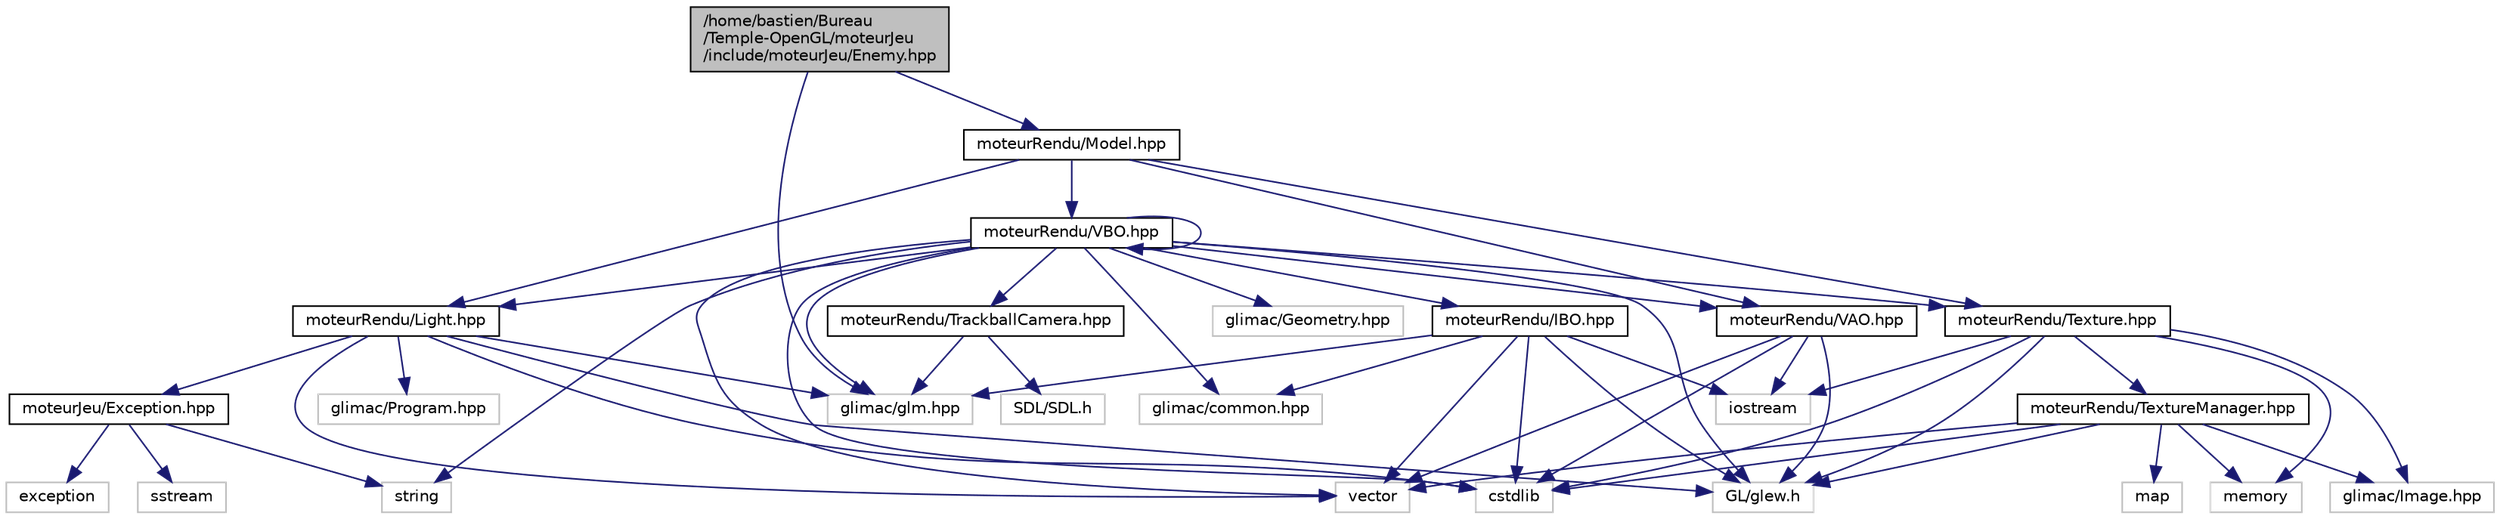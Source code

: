 digraph "/home/bastien/Bureau/Temple-OpenGL/moteurJeu/include/moteurJeu/Enemy.hpp"
{
  bgcolor="transparent";
  edge [fontname="Helvetica",fontsize="10",labelfontname="Helvetica",labelfontsize="10"];
  node [fontname="Helvetica",fontsize="10",shape=record];
  Node0 [label="/home/bastien/Bureau\l/Temple-OpenGL/moteurJeu\l/include/moteurJeu/Enemy.hpp",height=0.2,width=0.4,color="black", fillcolor="grey75", style="filled", fontcolor="black"];
  Node0 -> Node1 [color="midnightblue",fontsize="10",style="solid",fontname="Helvetica"];
  Node1 [label="glimac/glm.hpp",height=0.2,width=0.4,color="grey75"];
  Node0 -> Node2 [color="midnightblue",fontsize="10",style="solid",fontname="Helvetica"];
  Node2 [label="moteurRendu/Model.hpp",height=0.2,width=0.4,color="black",URL="$Model_8hpp.html"];
  Node2 -> Node3 [color="midnightblue",fontsize="10",style="solid",fontname="Helvetica"];
  Node3 [label="moteurRendu/VAO.hpp",height=0.2,width=0.4,color="black",URL="$VAO_8hpp.html"];
  Node3 -> Node4 [color="midnightblue",fontsize="10",style="solid",fontname="Helvetica"];
  Node4 [label="vector",height=0.2,width=0.4,color="grey75"];
  Node3 -> Node5 [color="midnightblue",fontsize="10",style="solid",fontname="Helvetica"];
  Node5 [label="cstdlib",height=0.2,width=0.4,color="grey75"];
  Node3 -> Node6 [color="midnightblue",fontsize="10",style="solid",fontname="Helvetica"];
  Node6 [label="iostream",height=0.2,width=0.4,color="grey75"];
  Node3 -> Node7 [color="midnightblue",fontsize="10",style="solid",fontname="Helvetica"];
  Node7 [label="GL/glew.h",height=0.2,width=0.4,color="grey75"];
  Node2 -> Node8 [color="midnightblue",fontsize="10",style="solid",fontname="Helvetica"];
  Node8 [label="moteurRendu/VBO.hpp",height=0.2,width=0.4,color="black",URL="$VBO_8hpp.html"];
  Node8 -> Node4 [color="midnightblue",fontsize="10",style="solid",fontname="Helvetica"];
  Node8 -> Node5 [color="midnightblue",fontsize="10",style="solid",fontname="Helvetica"];
  Node8 -> Node9 [color="midnightblue",fontsize="10",style="solid",fontname="Helvetica"];
  Node9 [label="string",height=0.2,width=0.4,color="grey75"];
  Node8 -> Node7 [color="midnightblue",fontsize="10",style="solid",fontname="Helvetica"];
  Node8 -> Node1 [color="midnightblue",fontsize="10",style="solid",fontname="Helvetica"];
  Node8 -> Node10 [color="midnightblue",fontsize="10",style="solid",fontname="Helvetica"];
  Node10 [label="glimac/common.hpp",height=0.2,width=0.4,color="grey75"];
  Node8 -> Node11 [color="midnightblue",fontsize="10",style="solid",fontname="Helvetica"];
  Node11 [label="glimac/Geometry.hpp",height=0.2,width=0.4,color="grey75"];
  Node8 -> Node3 [color="midnightblue",fontsize="10",style="solid",fontname="Helvetica"];
  Node8 -> Node12 [color="midnightblue",fontsize="10",style="solid",fontname="Helvetica"];
  Node12 [label="moteurRendu/IBO.hpp",height=0.2,width=0.4,color="black",URL="$IBO_8hpp.html"];
  Node12 -> Node4 [color="midnightblue",fontsize="10",style="solid",fontname="Helvetica"];
  Node12 -> Node5 [color="midnightblue",fontsize="10",style="solid",fontname="Helvetica"];
  Node12 -> Node6 [color="midnightblue",fontsize="10",style="solid",fontname="Helvetica"];
  Node12 -> Node7 [color="midnightblue",fontsize="10",style="solid",fontname="Helvetica"];
  Node12 -> Node1 [color="midnightblue",fontsize="10",style="solid",fontname="Helvetica"];
  Node12 -> Node10 [color="midnightblue",fontsize="10",style="solid",fontname="Helvetica"];
  Node8 -> Node8 [color="midnightblue",fontsize="10",style="solid",fontname="Helvetica"];
  Node8 -> Node13 [color="midnightblue",fontsize="10",style="solid",fontname="Helvetica"];
  Node13 [label="moteurRendu/Light.hpp",height=0.2,width=0.4,color="black",URL="$Light_8hpp.html"];
  Node13 -> Node4 [color="midnightblue",fontsize="10",style="solid",fontname="Helvetica"];
  Node13 -> Node5 [color="midnightblue",fontsize="10",style="solid",fontname="Helvetica"];
  Node13 -> Node7 [color="midnightblue",fontsize="10",style="solid",fontname="Helvetica"];
  Node13 -> Node1 [color="midnightblue",fontsize="10",style="solid",fontname="Helvetica"];
  Node13 -> Node14 [color="midnightblue",fontsize="10",style="solid",fontname="Helvetica"];
  Node14 [label="glimac/Program.hpp",height=0.2,width=0.4,color="grey75"];
  Node13 -> Node15 [color="midnightblue",fontsize="10",style="solid",fontname="Helvetica"];
  Node15 [label="moteurJeu/Exception.hpp",height=0.2,width=0.4,color="black",URL="$Exception_8hpp.html"];
  Node15 -> Node16 [color="midnightblue",fontsize="10",style="solid",fontname="Helvetica"];
  Node16 [label="exception",height=0.2,width=0.4,color="grey75"];
  Node15 -> Node9 [color="midnightblue",fontsize="10",style="solid",fontname="Helvetica"];
  Node15 -> Node17 [color="midnightblue",fontsize="10",style="solid",fontname="Helvetica"];
  Node17 [label="sstream",height=0.2,width=0.4,color="grey75"];
  Node8 -> Node18 [color="midnightblue",fontsize="10",style="solid",fontname="Helvetica"];
  Node18 [label="moteurRendu/Texture.hpp",height=0.2,width=0.4,color="black",URL="$Texture_8hpp.html"];
  Node18 -> Node5 [color="midnightblue",fontsize="10",style="solid",fontname="Helvetica"];
  Node18 -> Node6 [color="midnightblue",fontsize="10",style="solid",fontname="Helvetica"];
  Node18 -> Node19 [color="midnightblue",fontsize="10",style="solid",fontname="Helvetica"];
  Node19 [label="memory",height=0.2,width=0.4,color="grey75"];
  Node18 -> Node7 [color="midnightblue",fontsize="10",style="solid",fontname="Helvetica"];
  Node18 -> Node20 [color="midnightblue",fontsize="10",style="solid",fontname="Helvetica"];
  Node20 [label="glimac/Image.hpp",height=0.2,width=0.4,color="grey75"];
  Node18 -> Node21 [color="midnightblue",fontsize="10",style="solid",fontname="Helvetica"];
  Node21 [label="moteurRendu/TextureManager.hpp",height=0.2,width=0.4,color="black",URL="$TextureManager_8hpp.html"];
  Node21 -> Node5 [color="midnightblue",fontsize="10",style="solid",fontname="Helvetica"];
  Node21 -> Node4 [color="midnightblue",fontsize="10",style="solid",fontname="Helvetica"];
  Node21 -> Node19 [color="midnightblue",fontsize="10",style="solid",fontname="Helvetica"];
  Node21 -> Node22 [color="midnightblue",fontsize="10",style="solid",fontname="Helvetica"];
  Node22 [label="map",height=0.2,width=0.4,color="grey75"];
  Node21 -> Node7 [color="midnightblue",fontsize="10",style="solid",fontname="Helvetica"];
  Node21 -> Node20 [color="midnightblue",fontsize="10",style="solid",fontname="Helvetica"];
  Node8 -> Node23 [color="midnightblue",fontsize="10",style="solid",fontname="Helvetica"];
  Node23 [label="moteurRendu/TrackballCamera.hpp",height=0.2,width=0.4,color="black",URL="$TrackballCamera_8hpp.html"];
  Node23 -> Node24 [color="midnightblue",fontsize="10",style="solid",fontname="Helvetica"];
  Node24 [label="SDL/SDL.h",height=0.2,width=0.4,color="grey75"];
  Node23 -> Node1 [color="midnightblue",fontsize="10",style="solid",fontname="Helvetica"];
  Node2 -> Node13 [color="midnightblue",fontsize="10",style="solid",fontname="Helvetica"];
  Node2 -> Node18 [color="midnightblue",fontsize="10",style="solid",fontname="Helvetica"];
}
